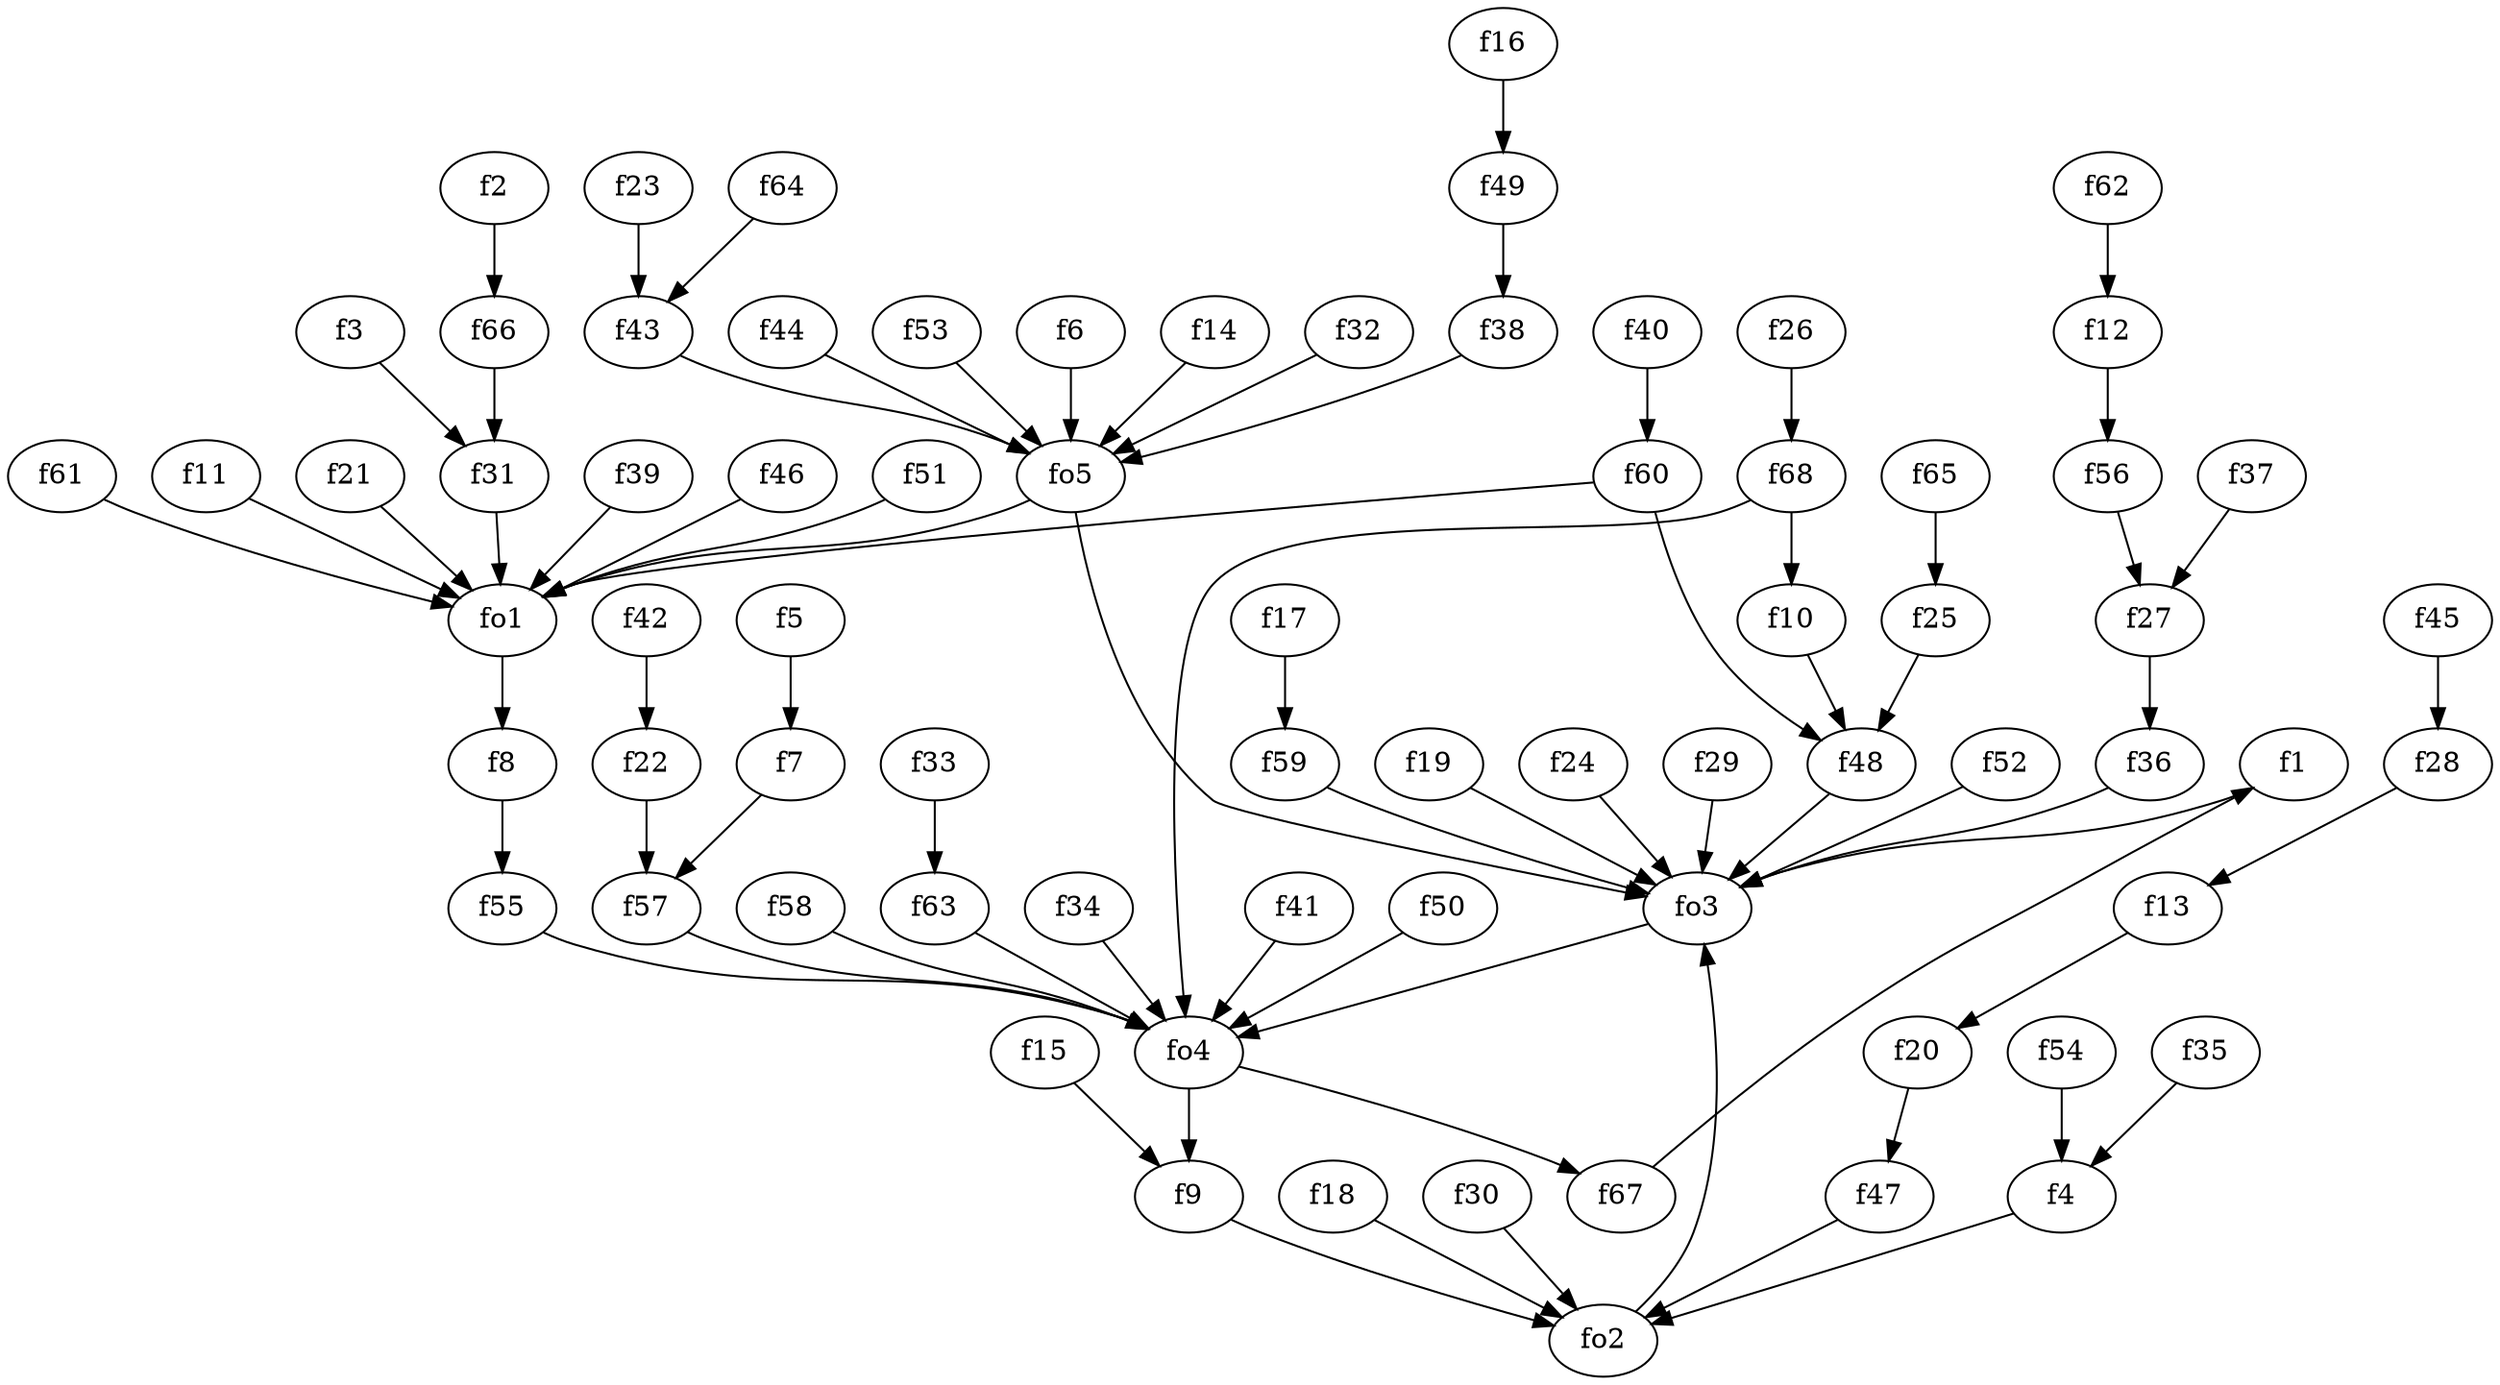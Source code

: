 strict digraph  {
f1;
f2;
f3;
f4;
f5;
f6;
f7;
f8;
f9;
f10;
f11;
f12;
f13;
f14;
f15;
f16;
f17;
f18;
f19;
f20;
f21;
f22;
f23;
f24;
f25;
f26;
f27;
f28;
f29;
f30;
f31;
f32;
f33;
f34;
f35;
f36;
f37;
f38;
f39;
f40;
f41;
f42;
f43;
f44;
f45;
f46;
f47;
f48;
f49;
f50;
f51;
f52;
f53;
f54;
f55;
f56;
f57;
f58;
f59;
f60;
f61;
f62;
f63;
f64;
f65;
f66;
f67;
f68;
fo1;
fo2;
fo3;
fo4;
fo5;
f1 -> fo3  [weight=2];
f2 -> f66  [weight=2];
f3 -> f31  [weight=2];
f4 -> fo2  [weight=2];
f5 -> f7  [weight=2];
f6 -> fo5  [weight=2];
f7 -> f57  [weight=2];
f8 -> f55  [weight=2];
f9 -> fo2  [weight=2];
f10 -> f48  [weight=2];
f11 -> fo1  [weight=2];
f12 -> f56  [weight=2];
f13 -> f20  [weight=2];
f14 -> fo5  [weight=2];
f15 -> f9  [weight=2];
f16 -> f49  [weight=2];
f17 -> f59  [weight=2];
f18 -> fo2  [weight=2];
f19 -> fo3  [weight=2];
f20 -> f47  [weight=2];
f21 -> fo1  [weight=2];
f22 -> f57  [weight=2];
f23 -> f43  [weight=2];
f24 -> fo3  [weight=2];
f25 -> f48  [weight=2];
f26 -> f68  [weight=2];
f27 -> f36  [weight=2];
f28 -> f13  [weight=2];
f29 -> fo3  [weight=2];
f30 -> fo2  [weight=2];
f31 -> fo1  [weight=2];
f32 -> fo5  [weight=2];
f33 -> f63  [weight=2];
f34 -> fo4  [weight=2];
f35 -> f4  [weight=2];
f36 -> fo3  [weight=2];
f37 -> f27  [weight=2];
f38 -> fo5  [weight=2];
f39 -> fo1  [weight=2];
f40 -> f60  [weight=2];
f41 -> fo4  [weight=2];
f42 -> f22  [weight=2];
f43 -> fo5  [weight=2];
f44 -> fo5  [weight=2];
f45 -> f28  [weight=2];
f46 -> fo1  [weight=2];
f47 -> fo2  [weight=2];
f48 -> fo3  [weight=2];
f49 -> f38  [weight=2];
f50 -> fo4  [weight=2];
f51 -> fo1  [weight=2];
f52 -> fo3  [weight=2];
f53 -> fo5  [weight=2];
f54 -> f4  [weight=2];
f55 -> fo4  [weight=2];
f56 -> f27  [weight=2];
f57 -> fo4  [weight=2];
f58 -> fo4  [weight=2];
f59 -> fo3  [weight=2];
f60 -> f48  [weight=2];
f60 -> fo1  [weight=2];
f61 -> fo1  [weight=2];
f62 -> f12  [weight=2];
f63 -> fo4  [weight=2];
f64 -> f43  [weight=2];
f65 -> f25  [weight=2];
f66 -> f31  [weight=2];
f67 -> f1  [weight=2];
f68 -> f10  [weight=2];
f68 -> fo4  [weight=2];
fo1 -> f8  [weight=2];
fo2 -> fo3  [weight=2];
fo3 -> fo4  [weight=2];
fo4 -> f67  [weight=2];
fo4 -> f9  [weight=2];
fo5 -> fo3  [weight=2];
fo5 -> fo1  [weight=2];
}
